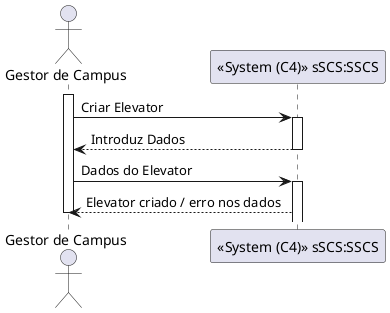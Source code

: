 @startuml
'https://plantuml.com/sequence-diagram

actor User as "Gestor de Campus"
participant SC as "<<System (C4)>> sSCS:SSCS"
activate User
User -> SC : Criar Elevator
activate SC
SC-->User : Introduz Dados
deactivate SC
User -> SC : Dados do Elevator
activate SC
SC --> User : Elevator criado / erro nos dados



deactivate User
@enduml

